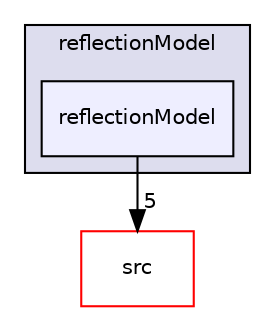 digraph "applications/solvers/multiphase/icoReactingMultiphaseInterFoam/laserDTRM/reflectionModel/reflectionModel" {
  bgcolor=transparent;
  compound=true
  node [ fontsize="10", fontname="Helvetica"];
  edge [ labelfontsize="10", labelfontname="Helvetica"];
  subgraph clusterdir_e944b23a9482893a0f1e38eaa537ebd2 {
    graph [ bgcolor="#ddddee", pencolor="black", label="reflectionModel" fontname="Helvetica", fontsize="10", URL="dir_e944b23a9482893a0f1e38eaa537ebd2.html"]
  dir_e3cb06151db37a9abaa03a2f8f8f4f7d [shape=box, label="reflectionModel", style="filled", fillcolor="#eeeeff", pencolor="black", URL="dir_e3cb06151db37a9abaa03a2f8f8f4f7d.html"];
  }
  dir_68267d1309a1af8e8297ef4c3efbcdba [shape=box label="src" color="red" URL="dir_68267d1309a1af8e8297ef4c3efbcdba.html"];
  dir_e3cb06151db37a9abaa03a2f8f8f4f7d->dir_68267d1309a1af8e8297ef4c3efbcdba [headlabel="5", labeldistance=1.5 headhref="dir_000191_000499.html"];
}
